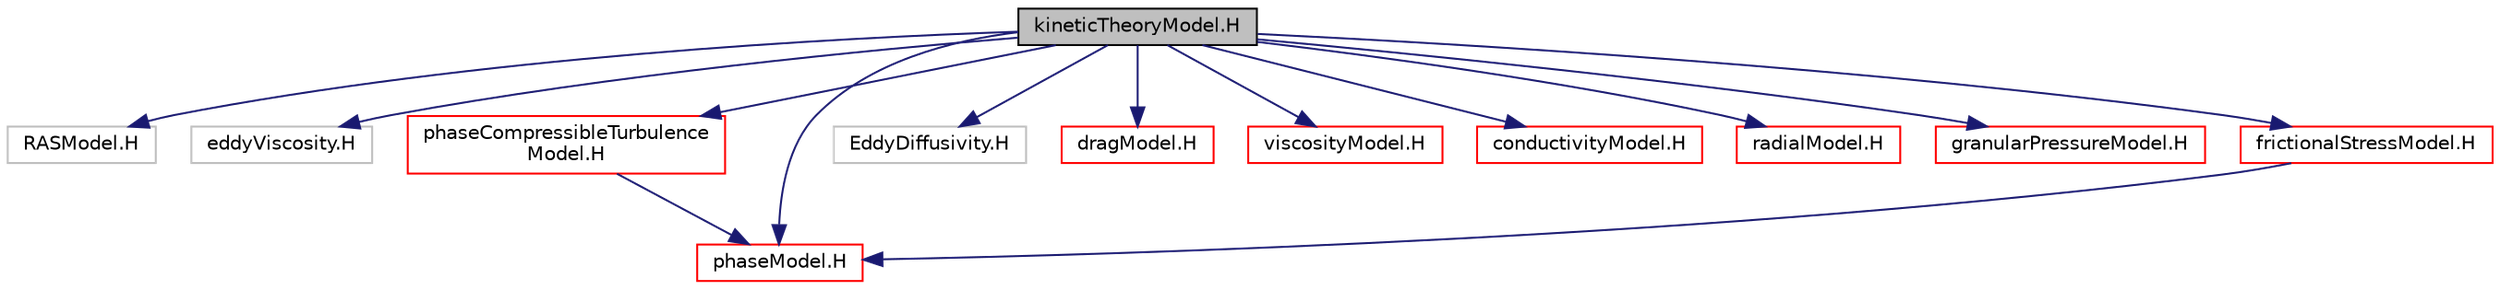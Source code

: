 digraph "kineticTheoryModel.H"
{
  bgcolor="transparent";
  edge [fontname="Helvetica",fontsize="10",labelfontname="Helvetica",labelfontsize="10"];
  node [fontname="Helvetica",fontsize="10",shape=record];
  Node1 [label="kineticTheoryModel.H",height=0.2,width=0.4,color="black", fillcolor="grey75", style="filled", fontcolor="black"];
  Node1 -> Node2 [color="midnightblue",fontsize="10",style="solid",fontname="Helvetica"];
  Node2 [label="RASModel.H",height=0.2,width=0.4,color="grey75"];
  Node1 -> Node3 [color="midnightblue",fontsize="10",style="solid",fontname="Helvetica"];
  Node3 [label="eddyViscosity.H",height=0.2,width=0.4,color="grey75"];
  Node1 -> Node4 [color="midnightblue",fontsize="10",style="solid",fontname="Helvetica"];
  Node4 [label="phaseCompressibleTurbulence\lModel.H",height=0.2,width=0.4,color="red",URL="$a00480.html"];
  Node4 -> Node5 [color="midnightblue",fontsize="10",style="solid",fontname="Helvetica"];
  Node5 [label="phaseModel.H",height=0.2,width=0.4,color="red",URL="$a00484.html"];
  Node1 -> Node6 [color="midnightblue",fontsize="10",style="solid",fontname="Helvetica"];
  Node6 [label="EddyDiffusivity.H",height=0.2,width=0.4,color="grey75"];
  Node1 -> Node5 [color="midnightblue",fontsize="10",style="solid",fontname="Helvetica"];
  Node1 -> Node7 [color="midnightblue",fontsize="10",style="solid",fontname="Helvetica"];
  Node7 [label="dragModel.H",height=0.2,width=0.4,color="red",URL="$a00269.html"];
  Node1 -> Node8 [color="midnightblue",fontsize="10",style="solid",fontname="Helvetica"];
  Node8 [label="viscosityModel.H",height=0.2,width=0.4,color="red",URL="$a00586.html"];
  Node1 -> Node9 [color="midnightblue",fontsize="10",style="solid",fontname="Helvetica"];
  Node9 [label="conductivityModel.H",height=0.2,width=0.4,color="red",URL="$a00225.html"];
  Node1 -> Node10 [color="midnightblue",fontsize="10",style="solid",fontname="Helvetica"];
  Node10 [label="radialModel.H",height=0.2,width=0.4,color="red",URL="$a00507.html"];
  Node1 -> Node11 [color="midnightblue",fontsize="10",style="solid",fontname="Helvetica"];
  Node11 [label="granularPressureModel.H",height=0.2,width=0.4,color="red",URL="$a00318.html"];
  Node1 -> Node12 [color="midnightblue",fontsize="10",style="solid",fontname="Helvetica"];
  Node12 [label="frictionalStressModel.H",height=0.2,width=0.4,color="red",URL="$a00293.html"];
  Node12 -> Node5 [color="midnightblue",fontsize="10",style="solid",fontname="Helvetica"];
}
